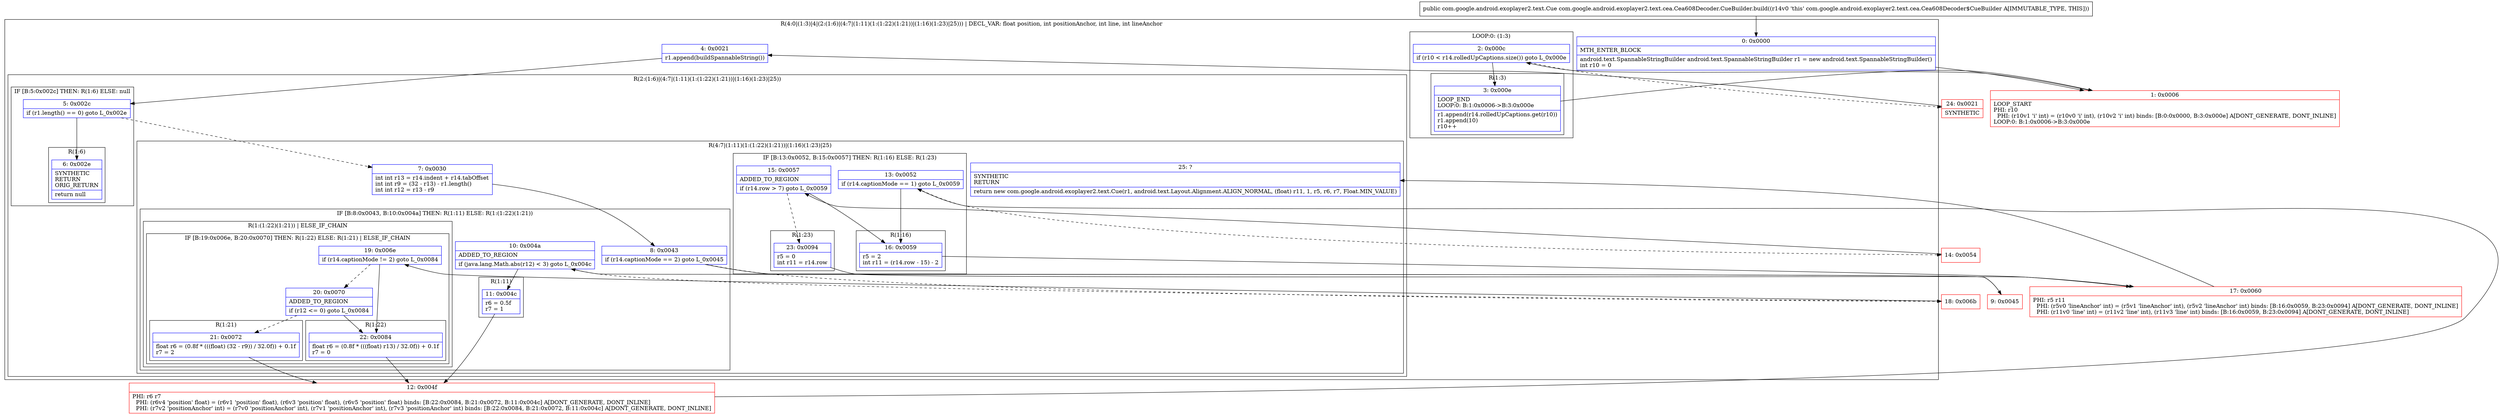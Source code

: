 digraph "CFG forcom.google.android.exoplayer2.text.cea.Cea608Decoder.CueBuilder.build()Lcom\/google\/android\/exoplayer2\/text\/Cue;" {
subgraph cluster_Region_1313327277 {
label = "R(4:0|(1:3)|4|(2:(1:6)|(4:7|(1:11)(1:(1:22)(1:21))|(1:16)(1:23)|25))) | DECL_VAR: float position, int positionAnchor, int line, int lineAnchor\l";
node [shape=record,color=blue];
Node_0 [shape=record,label="{0\:\ 0x0000|MTH_ENTER_BLOCK\l|android.text.SpannableStringBuilder android.text.SpannableStringBuilder r1 = new android.text.SpannableStringBuilder()\lint r10 = 0\l}"];
subgraph cluster_LoopRegion_1817163448 {
label = "LOOP:0: (1:3)";
node [shape=record,color=blue];
Node_2 [shape=record,label="{2\:\ 0x000c|if (r10 \< r14.rolledUpCaptions.size()) goto L_0x000e\l}"];
subgraph cluster_Region_22757670 {
label = "R(1:3)";
node [shape=record,color=blue];
Node_3 [shape=record,label="{3\:\ 0x000e|LOOP_END\lLOOP:0: B:1:0x0006\-\>B:3:0x000e\l|r1.append(r14.rolledUpCaptions.get(r10))\lr1.append(10)\lr10++\l}"];
}
}
Node_4 [shape=record,label="{4\:\ 0x0021|r1.append(buildSpannableString())\l}"];
subgraph cluster_Region_964276227 {
label = "R(2:(1:6)|(4:7|(1:11)(1:(1:22)(1:21))|(1:16)(1:23)|25))";
node [shape=record,color=blue];
subgraph cluster_IfRegion_342980079 {
label = "IF [B:5:0x002c] THEN: R(1:6) ELSE: null";
node [shape=record,color=blue];
Node_5 [shape=record,label="{5\:\ 0x002c|if (r1.length() == 0) goto L_0x002e\l}"];
subgraph cluster_Region_2064652069 {
label = "R(1:6)";
node [shape=record,color=blue];
Node_6 [shape=record,label="{6\:\ 0x002e|SYNTHETIC\lRETURN\lORIG_RETURN\l|return null\l}"];
}
}
subgraph cluster_Region_473765682 {
label = "R(4:7|(1:11)(1:(1:22)(1:21))|(1:16)(1:23)|25)";
node [shape=record,color=blue];
Node_7 [shape=record,label="{7\:\ 0x0030|int int r13 = r14.indent + r14.tabOffset\lint int r9 = (32 \- r13) \- r1.length()\lint int r12 = r13 \- r9\l}"];
subgraph cluster_IfRegion_1559710665 {
label = "IF [B:8:0x0043, B:10:0x004a] THEN: R(1:11) ELSE: R(1:(1:22)(1:21))";
node [shape=record,color=blue];
Node_8 [shape=record,label="{8\:\ 0x0043|if (r14.captionMode == 2) goto L_0x0045\l}"];
Node_10 [shape=record,label="{10\:\ 0x004a|ADDED_TO_REGION\l|if (java.lang.Math.abs(r12) \< 3) goto L_0x004c\l}"];
subgraph cluster_Region_1318775028 {
label = "R(1:11)";
node [shape=record,color=blue];
Node_11 [shape=record,label="{11\:\ 0x004c|r6 = 0.5f\lr7 = 1\l}"];
}
subgraph cluster_Region_557981514 {
label = "R(1:(1:22)(1:21)) | ELSE_IF_CHAIN\l";
node [shape=record,color=blue];
subgraph cluster_IfRegion_1293737113 {
label = "IF [B:19:0x006e, B:20:0x0070] THEN: R(1:22) ELSE: R(1:21) | ELSE_IF_CHAIN\l";
node [shape=record,color=blue];
Node_19 [shape=record,label="{19\:\ 0x006e|if (r14.captionMode != 2) goto L_0x0084\l}"];
Node_20 [shape=record,label="{20\:\ 0x0070|ADDED_TO_REGION\l|if (r12 \<= 0) goto L_0x0084\l}"];
subgraph cluster_Region_927373414 {
label = "R(1:22)";
node [shape=record,color=blue];
Node_22 [shape=record,label="{22\:\ 0x0084|float r6 = (0.8f * (((float) r13) \/ 32.0f)) + 0.1f\lr7 = 0\l}"];
}
subgraph cluster_Region_679955820 {
label = "R(1:21)";
node [shape=record,color=blue];
Node_21 [shape=record,label="{21\:\ 0x0072|float r6 = (0.8f * (((float) (32 \- r9)) \/ 32.0f)) + 0.1f\lr7 = 2\l}"];
}
}
}
}
subgraph cluster_IfRegion_1324341571 {
label = "IF [B:13:0x0052, B:15:0x0057] THEN: R(1:16) ELSE: R(1:23)";
node [shape=record,color=blue];
Node_13 [shape=record,label="{13\:\ 0x0052|if (r14.captionMode == 1) goto L_0x0059\l}"];
Node_15 [shape=record,label="{15\:\ 0x0057|ADDED_TO_REGION\l|if (r14.row \> 7) goto L_0x0059\l}"];
subgraph cluster_Region_1550069862 {
label = "R(1:16)";
node [shape=record,color=blue];
Node_16 [shape=record,label="{16\:\ 0x0059|r5 = 2\lint r11 = (r14.row \- 15) \- 2\l}"];
}
subgraph cluster_Region_984318240 {
label = "R(1:23)";
node [shape=record,color=blue];
Node_23 [shape=record,label="{23\:\ 0x0094|r5 = 0\lint r11 = r14.row\l}"];
}
}
Node_25 [shape=record,label="{25\:\ ?|SYNTHETIC\lRETURN\l|return new com.google.android.exoplayer2.text.Cue(r1, android.text.Layout.Alignment.ALIGN_NORMAL, (float) r11, 1, r5, r6, r7, Float.MIN_VALUE)\l}"];
}
}
}
Node_1 [shape=record,color=red,label="{1\:\ 0x0006|LOOP_START\lPHI: r10 \l  PHI: (r10v1 'i' int) = (r10v0 'i' int), (r10v2 'i' int) binds: [B:0:0x0000, B:3:0x000e] A[DONT_GENERATE, DONT_INLINE]\lLOOP:0: B:1:0x0006\-\>B:3:0x000e\l}"];
Node_9 [shape=record,color=red,label="{9\:\ 0x0045}"];
Node_12 [shape=record,color=red,label="{12\:\ 0x004f|PHI: r6 r7 \l  PHI: (r6v4 'position' float) = (r6v1 'position' float), (r6v3 'position' float), (r6v5 'position' float) binds: [B:22:0x0084, B:21:0x0072, B:11:0x004c] A[DONT_GENERATE, DONT_INLINE]\l  PHI: (r7v2 'positionAnchor' int) = (r7v0 'positionAnchor' int), (r7v1 'positionAnchor' int), (r7v3 'positionAnchor' int) binds: [B:22:0x0084, B:21:0x0072, B:11:0x004c] A[DONT_GENERATE, DONT_INLINE]\l}"];
Node_14 [shape=record,color=red,label="{14\:\ 0x0054}"];
Node_17 [shape=record,color=red,label="{17\:\ 0x0060|PHI: r5 r11 \l  PHI: (r5v0 'lineAnchor' int) = (r5v1 'lineAnchor' int), (r5v2 'lineAnchor' int) binds: [B:16:0x0059, B:23:0x0094] A[DONT_GENERATE, DONT_INLINE]\l  PHI: (r11v0 'line' int) = (r11v2 'line' int), (r11v3 'line' int) binds: [B:16:0x0059, B:23:0x0094] A[DONT_GENERATE, DONT_INLINE]\l}"];
Node_18 [shape=record,color=red,label="{18\:\ 0x006b}"];
Node_24 [shape=record,color=red,label="{24\:\ 0x0021|SYNTHETIC\l}"];
MethodNode[shape=record,label="{public com.google.android.exoplayer2.text.Cue com.google.android.exoplayer2.text.cea.Cea608Decoder.CueBuilder.build((r14v0 'this' com.google.android.exoplayer2.text.cea.Cea608Decoder$CueBuilder A[IMMUTABLE_TYPE, THIS])) }"];
MethodNode -> Node_0;
Node_0 -> Node_1;
Node_2 -> Node_3;
Node_2 -> Node_24[style=dashed];
Node_3 -> Node_1;
Node_4 -> Node_5;
Node_5 -> Node_6;
Node_5 -> Node_7[style=dashed];
Node_7 -> Node_8;
Node_8 -> Node_9;
Node_8 -> Node_18[style=dashed];
Node_10 -> Node_11;
Node_10 -> Node_18[style=dashed];
Node_11 -> Node_12;
Node_19 -> Node_20[style=dashed];
Node_19 -> Node_22;
Node_20 -> Node_21[style=dashed];
Node_20 -> Node_22;
Node_22 -> Node_12;
Node_21 -> Node_12;
Node_13 -> Node_14[style=dashed];
Node_13 -> Node_16;
Node_15 -> Node_16;
Node_15 -> Node_23[style=dashed];
Node_16 -> Node_17;
Node_23 -> Node_17;
Node_1 -> Node_2;
Node_9 -> Node_10;
Node_12 -> Node_13;
Node_14 -> Node_15;
Node_17 -> Node_25;
Node_18 -> Node_19;
Node_24 -> Node_4;
}


